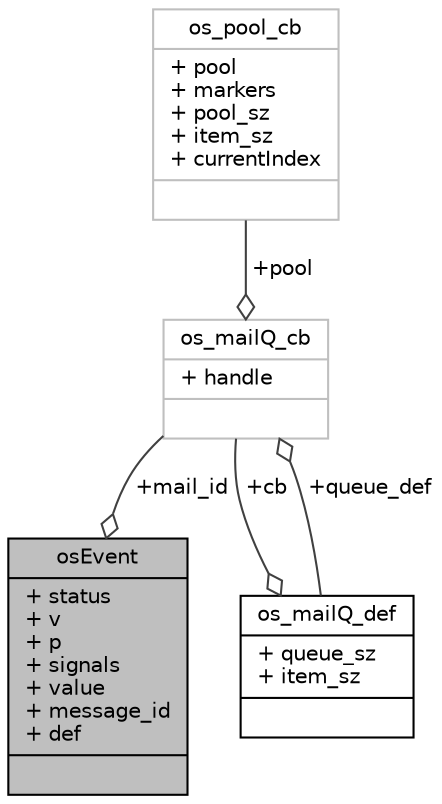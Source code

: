 digraph "osEvent"
{
  edge [fontname="Helvetica",fontsize="10",labelfontname="Helvetica",labelfontsize="10"];
  node [fontname="Helvetica",fontsize="10",shape=record];
  Node1 [label="{osEvent\n|+ status\l+ v\l+ p\l+ signals\l+ value\l+ message_id\l+ def\l|}",height=0.2,width=0.4,color="black", fillcolor="grey75", style="filled", fontcolor="black"];
  Node2 -> Node1 [color="grey25",fontsize="10",style="solid",label=" +mail_id" ,arrowhead="odiamond",fontname="Helvetica"];
  Node2 [label="{os_mailQ_cb\n|+ handle\l|}",height=0.2,width=0.4,color="grey75", fillcolor="white", style="filled"];
  Node3 -> Node2 [color="grey25",fontsize="10",style="solid",label=" +queue_def" ,arrowhead="odiamond",fontname="Helvetica"];
  Node3 [label="{os_mailQ_def\n|+ queue_sz\l+ item_sz\l|}",height=0.2,width=0.4,color="black", fillcolor="white", style="filled",URL="$structos__mail_q__def.html",tooltip="Definition structure for mail queue. "];
  Node2 -> Node3 [color="grey25",fontsize="10",style="solid",label=" +cb" ,arrowhead="odiamond",fontname="Helvetica"];
  Node4 -> Node2 [color="grey25",fontsize="10",style="solid",label=" +pool" ,arrowhead="odiamond",fontname="Helvetica"];
  Node4 [label="{os_pool_cb\n|+ pool\l+ markers\l+ pool_sz\l+ item_sz\l+ currentIndex\l|}",height=0.2,width=0.4,color="grey75", fillcolor="white", style="filled"];
}
